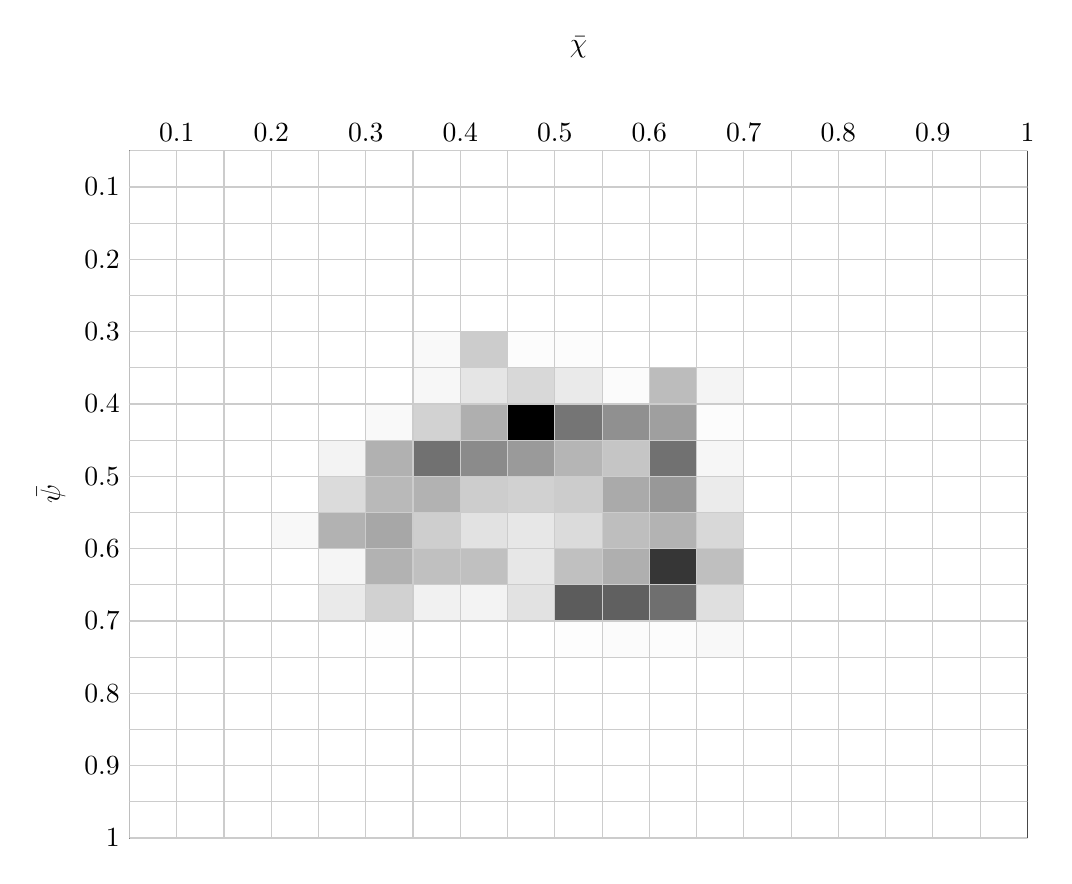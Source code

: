 % This file was created by matlab2tikz.
%
%The latest updates can be retrieved from
%  http://www.mathworks.com/matlabcentral/fileexchange/22022-matlab2tikz-matlab2tikz
%where you can also make suggestions and rate matlab2tikz.
%
\begin{tikzpicture}

\begin{axis}[%
width=4.49in,
height=3.436in,
at={(0.753in,0.478in)},
scale only axis,
separate axis lines,
every outer x axis line/.append style={black},
every x tick label/.append style={font=\color{black}},
every x tick/.append style={black},
xmin=0.05,
xmax=1,
xlabel={$\bar{\chi}$},
x label style={at={(axis description cs:0.5,1.18)},anchor=north},
every outer y axis line/.append style={black},
every y tick label/.append style={font=\color{black}},
every y tick/.append style={black},
y dir=reverse,
ymin=0.05,
ymax=1,
ylabel={$\bar{\psi}$},
axis background/.style={fill=white},
xticklabel pos=right
]

\addplot[%
surf,
shader=flat corner, draw=white!80!black, colormap={mymap}{[1pt] rgb(0pt)=(1,1,1); rgb(63pt)=(0,0,0)}, mesh/rows=20]
table[row sep=crcr, point meta=\thisrow{c}] {%
%
x	y	c\\
0.05	0.05	0\\
0.05	0.1	0\\
0.05	0.15	0\\
0.05	0.2	0\\
0.05	0.25	0\\
0.05	0.3	0\\
0.05	0.35	0\\
0.05	0.4	0\\
0.05	0.45	0\\
0.05	0.5	0\\
0.05	0.55	0\\
0.05	0.6	0\\
0.05	0.65	0\\
0.05	0.7	0\\
0.05	0.75	0\\
0.05	0.8	0\\
0.05	0.85	0\\
0.05	0.9	0\\
0.05	0.95	0\\
0.05	1	0\\
0.1	0.05	0\\
0.1	0.1	0\\
0.1	0.15	0\\
0.1	0.2	0\\
0.1	0.25	0\\
0.1	0.3	0\\
0.1	0.35	0\\
0.1	0.4	0\\
0.1	0.45	0\\
0.1	0.5	0\\
0.1	0.55	0\\
0.1	0.6	0\\
0.1	0.65	0\\
0.1	0.7	0\\
0.1	0.75	0\\
0.1	0.8	0\\
0.1	0.85	0\\
0.1	0.9	0\\
0.1	0.95	0\\
0.1	1	0\\
0.15	0.05	0\\
0.15	0.1	0\\
0.15	0.15	0\\
0.15	0.2	0\\
0.15	0.25	0\\
0.15	0.3	0\\
0.15	0.35	0\\
0.15	0.4	0\\
0.15	0.45	0\\
0.15	0.5	0\\
0.15	0.55	0\\
0.15	0.6	0\\
0.15	0.65	0\\
0.15	0.7	0\\
0.15	0.75	0\\
0.15	0.8	0\\
0.15	0.85	0\\
0.15	0.9	0\\
0.15	0.95	0\\
0.15	1	0\\
0.2	0.05	0\\
0.2	0.1	0\\
0.2	0.15	0\\
0.2	0.2	0\\
0.2	0.25	0\\
0.2	0.3	0\\
0.2	0.35	0\\
0.2	0.4	0\\
0.2	0.45	0\\
0.2	0.5	0\\
0.2	0.55	23\\
0.2	0.6	0\\
0.2	0.65	0\\
0.2	0.7	0\\
0.2	0.75	0\\
0.2	0.8	0\\
0.2	0.85	0\\
0.2	0.9	0\\
0.2	0.95	0\\
0.2	1	0\\
0.25	0.05	0\\
0.25	0.1	0\\
0.25	0.15	0\\
0.25	0.2	0\\
0.25	0.25	0\\
0.25	0.3	0\\
0.25	0.35	0\\
0.25	0.4	0\\
0.25	0.45	40\\
0.25	0.5	115\\
0.25	0.55	247\\
0.25	0.6	31\\
0.25	0.65	67\\
0.25	0.7	0\\
0.25	0.75	0\\
0.25	0.8	0\\
0.25	0.85	0\\
0.25	0.9	0\\
0.25	0.95	0\\
0.25	1	0\\
0.3	0.05	0\\
0.3	0.1	0\\
0.3	0.15	0\\
0.3	0.2	0\\
0.3	0.25	0\\
0.3	0.3	0\\
0.3	0.35	0\\
0.3	0.4	19\\
0.3	0.45	250\\
0.3	0.5	224\\
0.3	0.55	282\\
0.3	0.6	248\\
0.3	0.65	148\\
0.3	0.7	2\\
0.3	0.75	0\\
0.3	0.8	0\\
0.3	0.85	0\\
0.3	0.9	0\\
0.3	0.95	0\\
0.3	1	0\\
0.35	0.05	0\\
0.35	0.1	0\\
0.35	0.15	0\\
0.35	0.2	0\\
0.35	0.25	0\\
0.35	0.3	18\\
0.35	0.35	25\\
0.35	0.4	143\\
0.35	0.45	457\\
0.35	0.5	246\\
0.35	0.55	157\\
0.35	0.6	201\\
0.35	0.65	45\\
0.35	0.7	1\\
0.35	0.75	0\\
0.35	0.8	0\\
0.35	0.85	0\\
0.35	0.9	0\\
0.35	0.95	0\\
0.35	1	0\\
0.4	0.05	0\\
0.4	0.1	0\\
0.4	0.15	0\\
0.4	0.2	0\\
0.4	0.25	0\\
0.4	0.3	165\\
0.4	0.35	85\\
0.4	0.4	257\\
0.4	0.45	371\\
0.4	0.5	159\\
0.4	0.55	92\\
0.4	0.6	203\\
0.4	0.65	40\\
0.4	0.7	0\\
0.4	0.75	0\\
0.4	0.8	0\\
0.4	0.85	0\\
0.4	0.9	0\\
0.4	0.95	0\\
0.4	1	0\\
0.45	0.05	0\\
0.45	0.1	0\\
0.45	0.15	0\\
0.45	0.2	0\\
0.45	0.25	0\\
0.45	0.3	9\\
0.45	0.35	124\\
0.45	0.4	819\\
0.45	0.45	325\\
0.45	0.5	148\\
0.45	0.55	76\\
0.45	0.6	78\\
0.45	0.65	92\\
0.45	0.7	0\\
0.45	0.75	0\\
0.45	0.8	0\\
0.45	0.85	0\\
0.45	0.9	0\\
0.45	0.95	0\\
0.45	1	0\\
0.5	0.05	0\\
0.5	0.1	0\\
0.5	0.15	0\\
0.5	0.2	0\\
0.5	0.25	0\\
0.5	0.3	9\\
0.5	0.35	67\\
0.5	0.4	443\\
0.5	0.45	237\\
0.5	0.5	164\\
0.5	0.55	116\\
0.5	0.6	203\\
0.5	0.65	523\\
0.5	0.7	5\\
0.5	0.75	0\\
0.5	0.8	0\\
0.5	0.85	0\\
0.5	0.9	0\\
0.5	0.95	0\\
0.5	1	0\\
0.55	0.05	0\\
0.55	0.1	0\\
0.55	0.15	0\\
0.55	0.2	0\\
0.55	0.25	0\\
0.55	0.3	0\\
0.55	0.35	13\\
0.55	0.4	356\\
0.55	0.45	187\\
0.55	0.5	274\\
0.55	0.55	208\\
0.55	0.6	258\\
0.55	0.65	511\\
0.55	0.7	12\\
0.55	0.75	0\\
0.55	0.8	0\\
0.55	0.85	0\\
0.55	0.9	0\\
0.55	0.95	0\\
0.55	1	0\\
0.6	0.05	0\\
0.6	0.1	0\\
0.6	0.15	0\\
0.6	0.2	0\\
0.6	0.25	0\\
0.6	0.3	0\\
0.6	0.35	214\\
0.6	0.4	309\\
0.6	0.45	456\\
0.6	0.5	330\\
0.6	0.55	244\\
0.6	0.6	646\\
0.6	0.65	462\\
0.6	0.7	10\\
0.6	0.75	0\\
0.6	0.8	0\\
0.6	0.85	0\\
0.6	0.9	0\\
0.6	0.95	0\\
0.6	1	0\\
0.65	0.05	0\\
0.65	0.1	0\\
0.65	0.15	0\\
0.65	0.2	0\\
0.65	0.25	0\\
0.65	0.3	0\\
0.65	0.35	36\\
0.65	0.4	9\\
0.65	0.45	30\\
0.65	0.5	64\\
0.65	0.55	125\\
0.65	0.6	206\\
0.65	0.65	104\\
0.65	0.7	22\\
0.65	0.75	0\\
0.65	0.8	0\\
0.65	0.85	0\\
0.65	0.9	0\\
0.65	0.95	0\\
0.65	1	0\\
0.7	0.05	0\\
0.7	0.1	0\\
0.7	0.15	0\\
0.7	0.2	0\\
0.7	0.25	0\\
0.7	0.3	0\\
0.7	0.35	0\\
0.7	0.4	0\\
0.7	0.45	0\\
0.7	0.5	0\\
0.7	0.55	0\\
0.7	0.6	0\\
0.7	0.65	0\\
0.7	0.7	0\\
0.7	0.75	0\\
0.7	0.8	0\\
0.7	0.85	0\\
0.7	0.9	0\\
0.7	0.95	0\\
0.7	1	0\\
0.75	0.05	0\\
0.75	0.1	0\\
0.75	0.15	0\\
0.75	0.2	0\\
0.75	0.25	0\\
0.75	0.3	0\\
0.75	0.35	0\\
0.75	0.4	0\\
0.75	0.45	0\\
0.75	0.5	0\\
0.75	0.55	0\\
0.75	0.6	0\\
0.75	0.65	0\\
0.75	0.7	0\\
0.75	0.75	0\\
0.75	0.8	0\\
0.75	0.85	0\\
0.75	0.9	0\\
0.75	0.95	0\\
0.75	1	0\\
0.8	0.05	0\\
0.8	0.1	0\\
0.8	0.15	0\\
0.8	0.2	0\\
0.8	0.25	0\\
0.8	0.3	0\\
0.8	0.35	0\\
0.8	0.4	0\\
0.8	0.45	0\\
0.8	0.5	0\\
0.8	0.55	0\\
0.8	0.6	0\\
0.8	0.65	0\\
0.8	0.7	0\\
0.8	0.75	0\\
0.8	0.8	0\\
0.8	0.85	0\\
0.8	0.9	0\\
0.8	0.95	0\\
0.8	1	0\\
0.85	0.05	0\\
0.85	0.1	0\\
0.85	0.15	0\\
0.85	0.2	0\\
0.85	0.25	0\\
0.85	0.3	0\\
0.85	0.35	0\\
0.85	0.4	0\\
0.85	0.45	0\\
0.85	0.5	0\\
0.85	0.55	0\\
0.85	0.6	0\\
0.85	0.65	0\\
0.85	0.7	0\\
0.85	0.75	0\\
0.85	0.8	0\\
0.85	0.85	0\\
0.85	0.9	0\\
0.85	0.95	0\\
0.85	1	0\\
0.9	0.05	0\\
0.9	0.1	0\\
0.9	0.15	0\\
0.9	0.2	0\\
0.9	0.25	0\\
0.9	0.3	0\\
0.9	0.35	0\\
0.9	0.4	0\\
0.9	0.45	0\\
0.9	0.5	0\\
0.9	0.55	0\\
0.9	0.6	0\\
0.9	0.65	0\\
0.9	0.7	0\\
0.9	0.75	0\\
0.9	0.8	0\\
0.9	0.85	0\\
0.9	0.9	0\\
0.9	0.95	0\\
0.9	1	0\\
0.95	0.05	0\\
0.95	0.1	0\\
0.95	0.15	0\\
0.95	0.2	0\\
0.95	0.25	0\\
0.95	0.3	0\\
0.95	0.35	0\\
0.95	0.4	0\\
0.95	0.45	0\\
0.95	0.5	0\\
0.95	0.55	0\\
0.95	0.6	0\\
0.95	0.65	0\\
0.95	0.7	0\\
0.95	0.75	0\\
0.95	0.8	0\\
0.95	0.85	0\\
0.95	0.9	0\\
0.95	0.95	0\\
0.95	1	0\\
1	0.05	0\\
1	0.1	0\\
1	0.15	0\\
1	0.2	0\\
1	0.25	0\\
1	0.3	0\\
1	0.35	0\\
1	0.4	0\\
1	0.45	0\\
1	0.5	0\\
1	0.55	0\\
1	0.6	0\\
1	0.65	0\\
1	0.7	0\\
1	0.75	0\\
1	0.8	0\\
1	0.85	0\\
1	0.9	0\\
1	0.95	0\\
1	1	0\\
};
\end{axis}
\end{tikzpicture}%